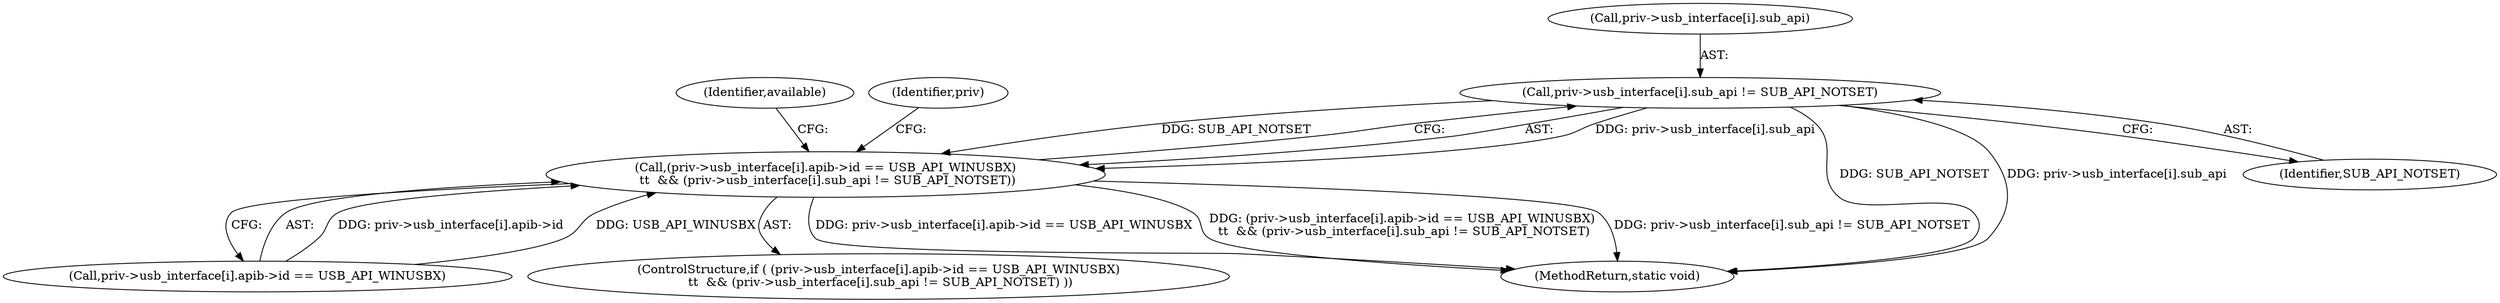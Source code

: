 digraph "0_Chrome_ac149a8d4371c0e01e0934fdd57b09e86f96b5b9_10@array" {
"1000155" [label="(Call,priv->usb_interface[i].sub_api != SUB_API_NOTSET)"];
"1000143" [label="(Call,(priv->usb_interface[i].apib->id == USB_API_WINUSBX)\n \t\t  && (priv->usb_interface[i].sub_api != SUB_API_NOTSET))"];
"1000142" [label="(ControlStructure,if ( (priv->usb_interface[i].apib->id == USB_API_WINUSBX)\n \t\t  && (priv->usb_interface[i].sub_api != SUB_API_NOTSET) ))"];
"1000155" [label="(Call,priv->usb_interface[i].sub_api != SUB_API_NOTSET)"];
"1000143" [label="(Call,(priv->usb_interface[i].apib->id == USB_API_WINUSBX)\n \t\t  && (priv->usb_interface[i].sub_api != SUB_API_NOTSET))"];
"1000156" [label="(Call,priv->usb_interface[i].sub_api)"];
"1000167" [label="(Identifier,available)"];
"1000183" [label="(Identifier,priv)"];
"1000217" [label="(MethodReturn,static void)"];
"1000144" [label="(Call,priv->usb_interface[i].apib->id == USB_API_WINUSBX)"];
"1000163" [label="(Identifier,SUB_API_NOTSET)"];
"1000155" -> "1000143"  [label="AST: "];
"1000155" -> "1000163"  [label="CFG: "];
"1000156" -> "1000155"  [label="AST: "];
"1000163" -> "1000155"  [label="AST: "];
"1000143" -> "1000155"  [label="CFG: "];
"1000155" -> "1000217"  [label="DDG: SUB_API_NOTSET"];
"1000155" -> "1000217"  [label="DDG: priv->usb_interface[i].sub_api"];
"1000155" -> "1000143"  [label="DDG: priv->usb_interface[i].sub_api"];
"1000155" -> "1000143"  [label="DDG: SUB_API_NOTSET"];
"1000143" -> "1000142"  [label="AST: "];
"1000143" -> "1000144"  [label="CFG: "];
"1000144" -> "1000143"  [label="AST: "];
"1000167" -> "1000143"  [label="CFG: "];
"1000183" -> "1000143"  [label="CFG: "];
"1000143" -> "1000217"  [label="DDG: priv->usb_interface[i].sub_api != SUB_API_NOTSET"];
"1000143" -> "1000217"  [label="DDG: priv->usb_interface[i].apib->id == USB_API_WINUSBX"];
"1000143" -> "1000217"  [label="DDG: (priv->usb_interface[i].apib->id == USB_API_WINUSBX)\n \t\t  && (priv->usb_interface[i].sub_api != SUB_API_NOTSET)"];
"1000144" -> "1000143"  [label="DDG: priv->usb_interface[i].apib->id"];
"1000144" -> "1000143"  [label="DDG: USB_API_WINUSBX"];
}
